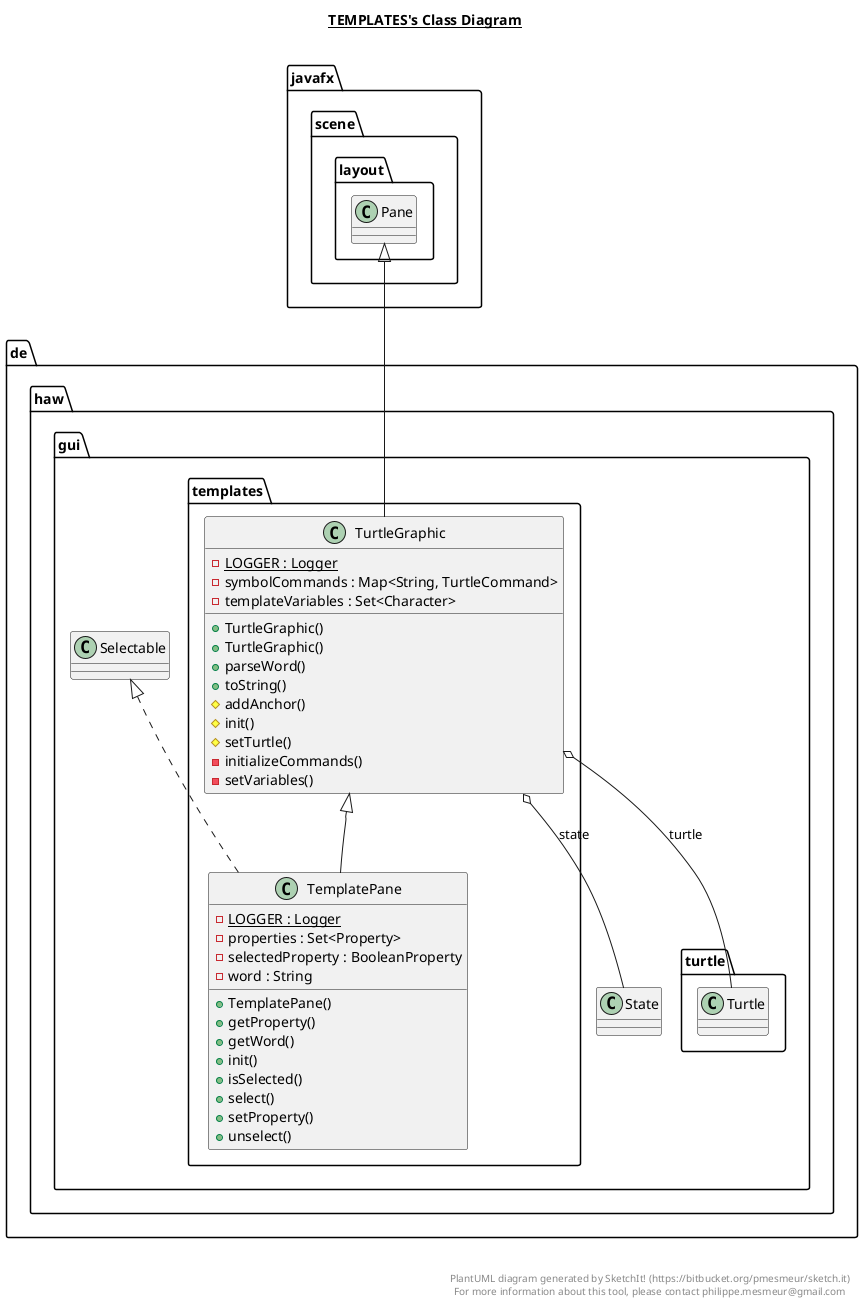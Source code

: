 @startuml

title __TEMPLATES's Class Diagram__\n

  namespace de.haw {
    namespace gui {
      namespace templates {
        class de.haw.gui.templates.TemplatePane {
            {static} - LOGGER : Logger
            - properties : Set<Property>
            - selectedProperty : BooleanProperty
            - word : String
            + TemplatePane()
            + getProperty()
            + getWord()
            + init()
            + isSelected()
            + select()
            + setProperty()
            + unselect()
        }
      }
    }
  }
  

  namespace de.haw {
    namespace gui {
      namespace templates {
        class de.haw.gui.templates.TurtleGraphic {
            {static} - LOGGER : Logger
            - symbolCommands : Map<String, TurtleCommand>
            - templateVariables : Set<Character>
            + TurtleGraphic()
            + TurtleGraphic()
            + parseWord()
            + toString()
            # addAnchor()
            # init()
            # setTurtle()
            - initializeCommands()
            - setVariables()
        }
      }
    }
  }
  

  de.haw.gui.templates.TemplatePane .up.|> de.haw.gui.Selectable
  de.haw.gui.templates.TemplatePane -up-|> de.haw.gui.templates.TurtleGraphic
  de.haw.gui.templates.TurtleGraphic -up-|> javafx.scene.layout.Pane
  de.haw.gui.templates.TurtleGraphic o-- de.haw.gui.State : state
  de.haw.gui.templates.TurtleGraphic o-- de.haw.gui.turtle.Turtle : turtle


right footer


PlantUML diagram generated by SketchIt! (https://bitbucket.org/pmesmeur/sketch.it)
For more information about this tool, please contact philippe.mesmeur@gmail.com
endfooter

@enduml
